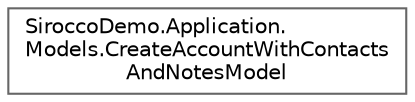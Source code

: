 digraph "Graphical Class Hierarchy"
{
 // LATEX_PDF_SIZE
  bgcolor="transparent";
  edge [fontname=Helvetica,fontsize=10,labelfontname=Helvetica,labelfontsize=10];
  node [fontname=Helvetica,fontsize=10,shape=box,height=0.2,width=0.4];
  rankdir="LR";
  Node0 [id="Node000000",label="SiroccoDemo.Application.\lModels.CreateAccountWithContacts\lAndNotesModel",height=0.2,width=0.4,color="grey40", fillcolor="white", style="filled",URL="$class_sirocco_demo_1_1_application_1_1_models_1_1_create_account_with_contacts_and_notes_model.html",tooltip=" "];
}

